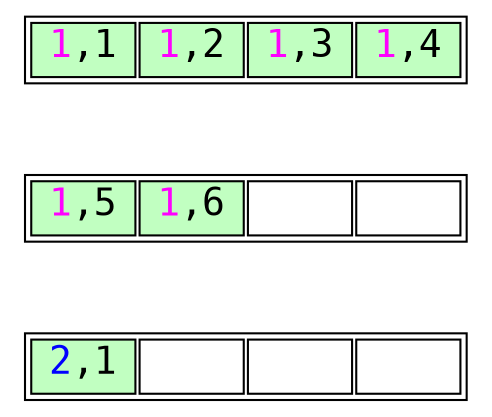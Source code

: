 // Example B-Tree graph
//
// Breadth-first order
//
// Start from root, go left to right
//
// Workflow:
//
// $ dot -T svg btree.dot -o btree.svg;

digraph nbtree {
graph [fontname = "monospace"];
node [shape = none,height=.1,fontname = "monospace",fontsize=18];
// Level 0 (leaf level)
leafnode_2[ label=<<table width="200">
                    <tr>
                        <td bgcolor='darkseagreen1' port="t2" width="50"><font color="magenta">1</font>,1</td>
                        <td bgcolor='darkseagreen1' port="t3" width="50"><font color="magenta">1</font>,2</td>
                        <td bgcolor='darkseagreen1' port="t4" width="50"><font color="magenta">1</font>,3</td>
                        <td bgcolor='darkseagreen1' port="t4" width="50"><font color="magenta">1</font>,4</td>
                    </tr>
                </table>
               >
        ];
edge[style=invis];
"leafnode_2" -> "leafnode_3"
leafnode_3[ label=<<table width="200">
                    <tr>
                        <td bgcolor='darkseagreen1' port="t4" width="50"><font color="magenta">1</font>,5</td>
                        <td bgcolor='darkseagreen1' port="t4" width="50"><font color="magenta">1</font>,6</td>
                        <td bgcolor='white' port="t3" width="50"></td>
                        <td bgcolor='white' port="t3" width="50"></td>
                    </tr>
                </table>
               >
        ];
edge[style=invis];
"leafnode_3" -> "leafnode_4"
leafnode_4[ label=<<table width="200">
                    <tr>
                        <td bgcolor='darkseagreen1' port="t4" width="50"><font color="blue">2</font>,1</td>
                        <td bgcolor='white' port="t3" width="50"></td>
                        <td bgcolor='white' port="t3" width="50"></td>
                        <td bgcolor='white' port="t3" width="50"></td>
                    </tr>
                </table>
               >
        ];
//Force alignment from root to internal to leaf levels:
//edge[style=invis];
//"rootnode":d1 -> "leafnode_2":t2
}
